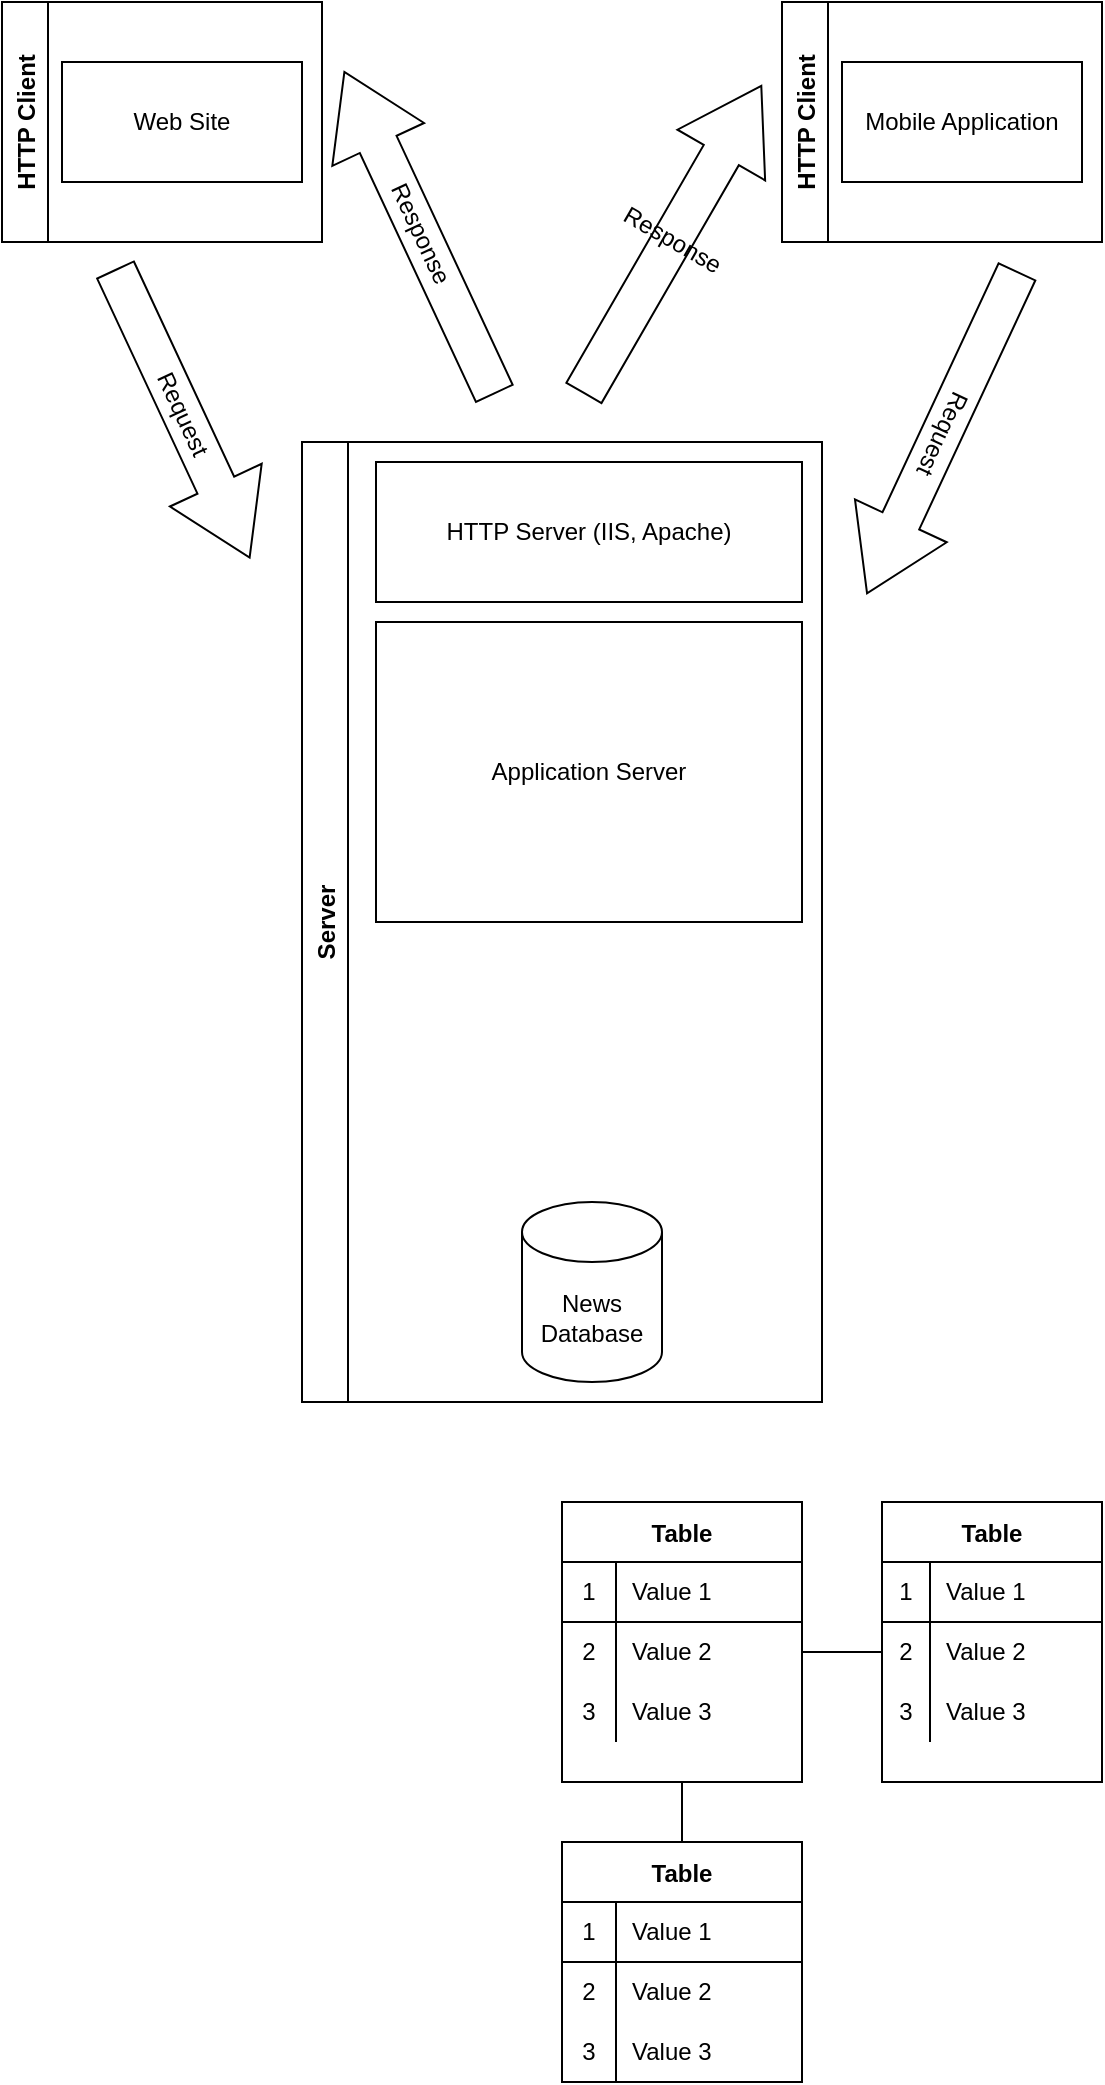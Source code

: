 <mxfile version="15.5.5" type="github">
  <diagram id="dVRzww2kgiZr9KhMUQVP" name="Page-1">
    <mxGraphModel dx="1374" dy="834" grid="1" gridSize="10" guides="1" tooltips="1" connect="1" arrows="1" fold="1" page="1" pageScale="1" pageWidth="850" pageHeight="1100" math="0" shadow="0">
      <root>
        <mxCell id="0" />
        <mxCell id="1" parent="0" />
        <mxCell id="EeEelSQtlgUi82K_hGk0-2" value="Web Site" style="rounded=0;whiteSpace=wrap;html=1;" vertex="1" parent="1">
          <mxGeometry x="160" y="60" width="120" height="60" as="geometry" />
        </mxCell>
        <mxCell id="EeEelSQtlgUi82K_hGk0-7" value="Mobile Application" style="rounded=0;whiteSpace=wrap;html=1;" vertex="1" parent="1">
          <mxGeometry x="550" y="60" width="120" height="60" as="geometry" />
        </mxCell>
        <mxCell id="EeEelSQtlgUi82K_hGk0-9" value="Server" style="swimlane;horizontal=0;" vertex="1" parent="1">
          <mxGeometry x="280" y="250" width="260" height="480" as="geometry">
            <mxRectangle x="280" y="240" width="30" height="60" as="alternateBounds" />
          </mxGeometry>
        </mxCell>
        <mxCell id="EeEelSQtlgUi82K_hGk0-1" value="News Database" style="shape=cylinder3;whiteSpace=wrap;html=1;boundedLbl=1;backgroundOutline=1;size=15;" vertex="1" parent="EeEelSQtlgUi82K_hGk0-9">
          <mxGeometry x="110" y="380" width="70" height="90" as="geometry" />
        </mxCell>
        <mxCell id="EeEelSQtlgUi82K_hGk0-48" value="HTTP Server (IIS, Apache)" style="rounded=0;whiteSpace=wrap;html=1;" vertex="1" parent="EeEelSQtlgUi82K_hGk0-9">
          <mxGeometry x="37" y="10" width="213" height="70" as="geometry" />
        </mxCell>
        <mxCell id="EeEelSQtlgUi82K_hGk0-49" value="Application Server" style="rounded=0;whiteSpace=wrap;html=1;" vertex="1" parent="EeEelSQtlgUi82K_hGk0-9">
          <mxGeometry x="37" y="90" width="213" height="150" as="geometry" />
        </mxCell>
        <mxCell id="EeEelSQtlgUi82K_hGk0-10" value="HTTP Client" style="swimlane;horizontal=0;" vertex="1" parent="1">
          <mxGeometry x="130" y="30" width="160" height="120" as="geometry" />
        </mxCell>
        <mxCell id="EeEelSQtlgUi82K_hGk0-11" value="HTTP Client" style="swimlane;horizontal=0;" vertex="1" parent="1">
          <mxGeometry x="520" y="30" width="160" height="120" as="geometry" />
        </mxCell>
        <mxCell id="EeEelSQtlgUi82K_hGk0-12" value="Request" style="html=1;shadow=0;dashed=0;align=center;verticalAlign=middle;shape=mxgraph.arrows2.arrow;dy=0.6;dx=40;notch=0;rotation=115;" vertex="1" parent="1">
          <mxGeometry x="511.33" y="220" width="177.34" height="50.62" as="geometry" />
        </mxCell>
        <mxCell id="EeEelSQtlgUi82K_hGk0-13" value="Request" style="html=1;shadow=0;dashed=0;align=center;verticalAlign=middle;shape=mxgraph.arrows2.arrow;dy=0.6;dx=40;notch=0;rotation=65;" vertex="1" parent="1">
          <mxGeometry x="140.95" y="210.6" width="158.67" height="50.62" as="geometry" />
        </mxCell>
        <mxCell id="EeEelSQtlgUi82K_hGk0-14" value="Response" style="html=1;shadow=0;dashed=0;align=center;verticalAlign=middle;shape=mxgraph.arrows2.arrow;dy=0.6;dx=40;notch=0;rotation=65;direction=west;" vertex="1" parent="1">
          <mxGeometry x="250.0" y="120" width="177.34" height="50.62" as="geometry" />
        </mxCell>
        <mxCell id="EeEelSQtlgUi82K_hGk0-15" value="Response" style="html=1;shadow=0;dashed=0;align=center;verticalAlign=middle;shape=mxgraph.arrows2.arrow;dy=0.6;dx=40;notch=0;rotation=30;direction=north;" vertex="1" parent="1">
          <mxGeometry x="440.0" y="60" width="50.62" height="177.34" as="geometry" />
        </mxCell>
        <mxCell id="EeEelSQtlgUi82K_hGk0-16" value="Table" style="shape=table;startSize=30;container=1;collapsible=0;childLayout=tableLayout;fixedRows=1;rowLines=0;fontStyle=1;align=center;pointerEvents=1;" vertex="1" parent="1">
          <mxGeometry x="410" y="780" width="120" height="140" as="geometry" />
        </mxCell>
        <mxCell id="EeEelSQtlgUi82K_hGk0-17" value="" style="shape=partialRectangle;html=1;whiteSpace=wrap;collapsible=0;dropTarget=0;pointerEvents=1;fillColor=none;top=0;left=0;bottom=1;right=0;points=[[0,0.5],[1,0.5]];portConstraint=eastwest;" vertex="1" parent="EeEelSQtlgUi82K_hGk0-16">
          <mxGeometry y="30" width="120" height="30" as="geometry" />
        </mxCell>
        <mxCell id="EeEelSQtlgUi82K_hGk0-18" value="1" style="shape=partialRectangle;html=1;whiteSpace=wrap;connectable=0;fillColor=none;top=0;left=0;bottom=0;right=0;overflow=hidden;pointerEvents=1;" vertex="1" parent="EeEelSQtlgUi82K_hGk0-17">
          <mxGeometry width="27" height="30" as="geometry">
            <mxRectangle width="27" height="30" as="alternateBounds" />
          </mxGeometry>
        </mxCell>
        <mxCell id="EeEelSQtlgUi82K_hGk0-19" value="Value 1" style="shape=partialRectangle;html=1;whiteSpace=wrap;connectable=0;fillColor=none;top=0;left=0;bottom=0;right=0;align=left;spacingLeft=6;overflow=hidden;pointerEvents=1;" vertex="1" parent="EeEelSQtlgUi82K_hGk0-17">
          <mxGeometry x="27" width="93" height="30" as="geometry">
            <mxRectangle width="93" height="30" as="alternateBounds" />
          </mxGeometry>
        </mxCell>
        <mxCell id="EeEelSQtlgUi82K_hGk0-20" value="" style="shape=partialRectangle;html=1;whiteSpace=wrap;collapsible=0;dropTarget=0;pointerEvents=1;fillColor=none;top=0;left=0;bottom=0;right=0;points=[[0,0.5],[1,0.5]];portConstraint=eastwest;" vertex="1" parent="EeEelSQtlgUi82K_hGk0-16">
          <mxGeometry y="60" width="120" height="30" as="geometry" />
        </mxCell>
        <mxCell id="EeEelSQtlgUi82K_hGk0-21" value="2" style="shape=partialRectangle;html=1;whiteSpace=wrap;connectable=0;fillColor=none;top=0;left=0;bottom=0;right=0;overflow=hidden;pointerEvents=1;" vertex="1" parent="EeEelSQtlgUi82K_hGk0-20">
          <mxGeometry width="27" height="30" as="geometry">
            <mxRectangle width="27" height="30" as="alternateBounds" />
          </mxGeometry>
        </mxCell>
        <mxCell id="EeEelSQtlgUi82K_hGk0-22" value="Value 2" style="shape=partialRectangle;html=1;whiteSpace=wrap;connectable=0;fillColor=none;top=0;left=0;bottom=0;right=0;align=left;spacingLeft=6;overflow=hidden;pointerEvents=1;" vertex="1" parent="EeEelSQtlgUi82K_hGk0-20">
          <mxGeometry x="27" width="93" height="30" as="geometry">
            <mxRectangle width="93" height="30" as="alternateBounds" />
          </mxGeometry>
        </mxCell>
        <mxCell id="EeEelSQtlgUi82K_hGk0-23" value="" style="shape=partialRectangle;html=1;whiteSpace=wrap;collapsible=0;dropTarget=0;pointerEvents=1;fillColor=none;top=0;left=0;bottom=0;right=0;points=[[0,0.5],[1,0.5]];portConstraint=eastwest;" vertex="1" parent="EeEelSQtlgUi82K_hGk0-16">
          <mxGeometry y="90" width="120" height="30" as="geometry" />
        </mxCell>
        <mxCell id="EeEelSQtlgUi82K_hGk0-24" value="3" style="shape=partialRectangle;html=1;whiteSpace=wrap;connectable=0;fillColor=none;top=0;left=0;bottom=0;right=0;overflow=hidden;pointerEvents=1;" vertex="1" parent="EeEelSQtlgUi82K_hGk0-23">
          <mxGeometry width="27" height="30" as="geometry">
            <mxRectangle width="27" height="30" as="alternateBounds" />
          </mxGeometry>
        </mxCell>
        <mxCell id="EeEelSQtlgUi82K_hGk0-25" value="Value 3" style="shape=partialRectangle;html=1;whiteSpace=wrap;connectable=0;fillColor=none;top=0;left=0;bottom=0;right=0;align=left;spacingLeft=6;overflow=hidden;pointerEvents=1;" vertex="1" parent="EeEelSQtlgUi82K_hGk0-23">
          <mxGeometry x="27" width="93" height="30" as="geometry">
            <mxRectangle width="93" height="30" as="alternateBounds" />
          </mxGeometry>
        </mxCell>
        <mxCell id="EeEelSQtlgUi82K_hGk0-26" value="Table" style="shape=table;startSize=30;container=1;collapsible=0;childLayout=tableLayout;fixedRows=1;rowLines=0;fontStyle=1;align=center;pointerEvents=1;" vertex="1" parent="1">
          <mxGeometry x="570" y="780" width="110" height="140" as="geometry" />
        </mxCell>
        <mxCell id="EeEelSQtlgUi82K_hGk0-27" value="" style="shape=partialRectangle;html=1;whiteSpace=wrap;collapsible=0;dropTarget=0;pointerEvents=1;fillColor=none;top=0;left=0;bottom=1;right=0;points=[[0,0.5],[1,0.5]];portConstraint=eastwest;" vertex="1" parent="EeEelSQtlgUi82K_hGk0-26">
          <mxGeometry y="30" width="110" height="30" as="geometry" />
        </mxCell>
        <mxCell id="EeEelSQtlgUi82K_hGk0-28" value="1" style="shape=partialRectangle;html=1;whiteSpace=wrap;connectable=0;fillColor=none;top=0;left=0;bottom=0;right=0;overflow=hidden;pointerEvents=1;" vertex="1" parent="EeEelSQtlgUi82K_hGk0-27">
          <mxGeometry width="24" height="30" as="geometry">
            <mxRectangle width="24" height="30" as="alternateBounds" />
          </mxGeometry>
        </mxCell>
        <mxCell id="EeEelSQtlgUi82K_hGk0-29" value="Value 1" style="shape=partialRectangle;html=1;whiteSpace=wrap;connectable=0;fillColor=none;top=0;left=0;bottom=0;right=0;align=left;spacingLeft=6;overflow=hidden;pointerEvents=1;" vertex="1" parent="EeEelSQtlgUi82K_hGk0-27">
          <mxGeometry x="24" width="86" height="30" as="geometry">
            <mxRectangle width="86" height="30" as="alternateBounds" />
          </mxGeometry>
        </mxCell>
        <mxCell id="EeEelSQtlgUi82K_hGk0-30" value="" style="shape=partialRectangle;html=1;whiteSpace=wrap;collapsible=0;dropTarget=0;pointerEvents=1;fillColor=none;top=0;left=0;bottom=0;right=0;points=[[0,0.5],[1,0.5]];portConstraint=eastwest;" vertex="1" parent="EeEelSQtlgUi82K_hGk0-26">
          <mxGeometry y="60" width="110" height="30" as="geometry" />
        </mxCell>
        <mxCell id="EeEelSQtlgUi82K_hGk0-31" value="2" style="shape=partialRectangle;html=1;whiteSpace=wrap;connectable=0;fillColor=none;top=0;left=0;bottom=0;right=0;overflow=hidden;pointerEvents=1;" vertex="1" parent="EeEelSQtlgUi82K_hGk0-30">
          <mxGeometry width="24" height="30" as="geometry">
            <mxRectangle width="24" height="30" as="alternateBounds" />
          </mxGeometry>
        </mxCell>
        <mxCell id="EeEelSQtlgUi82K_hGk0-32" value="Value 2" style="shape=partialRectangle;html=1;whiteSpace=wrap;connectable=0;fillColor=none;top=0;left=0;bottom=0;right=0;align=left;spacingLeft=6;overflow=hidden;pointerEvents=1;" vertex="1" parent="EeEelSQtlgUi82K_hGk0-30">
          <mxGeometry x="24" width="86" height="30" as="geometry">
            <mxRectangle width="86" height="30" as="alternateBounds" />
          </mxGeometry>
        </mxCell>
        <mxCell id="EeEelSQtlgUi82K_hGk0-33" value="" style="shape=partialRectangle;html=1;whiteSpace=wrap;collapsible=0;dropTarget=0;pointerEvents=1;fillColor=none;top=0;left=0;bottom=0;right=0;points=[[0,0.5],[1,0.5]];portConstraint=eastwest;" vertex="1" parent="EeEelSQtlgUi82K_hGk0-26">
          <mxGeometry y="90" width="110" height="30" as="geometry" />
        </mxCell>
        <mxCell id="EeEelSQtlgUi82K_hGk0-34" value="3" style="shape=partialRectangle;html=1;whiteSpace=wrap;connectable=0;fillColor=none;top=0;left=0;bottom=0;right=0;overflow=hidden;pointerEvents=1;" vertex="1" parent="EeEelSQtlgUi82K_hGk0-33">
          <mxGeometry width="24" height="30" as="geometry">
            <mxRectangle width="24" height="30" as="alternateBounds" />
          </mxGeometry>
        </mxCell>
        <mxCell id="EeEelSQtlgUi82K_hGk0-35" value="Value 3" style="shape=partialRectangle;html=1;whiteSpace=wrap;connectable=0;fillColor=none;top=0;left=0;bottom=0;right=0;align=left;spacingLeft=6;overflow=hidden;pointerEvents=1;" vertex="1" parent="EeEelSQtlgUi82K_hGk0-33">
          <mxGeometry x="24" width="86" height="30" as="geometry">
            <mxRectangle width="86" height="30" as="alternateBounds" />
          </mxGeometry>
        </mxCell>
        <mxCell id="EeEelSQtlgUi82K_hGk0-36" value="Table" style="shape=table;startSize=30;container=1;collapsible=0;childLayout=tableLayout;fixedRows=1;rowLines=0;fontStyle=1;align=center;pointerEvents=1;" vertex="1" parent="1">
          <mxGeometry x="410" y="950" width="120" height="120" as="geometry" />
        </mxCell>
        <mxCell id="EeEelSQtlgUi82K_hGk0-37" value="" style="shape=partialRectangle;html=1;whiteSpace=wrap;collapsible=0;dropTarget=0;pointerEvents=1;fillColor=none;top=0;left=0;bottom=1;right=0;points=[[0,0.5],[1,0.5]];portConstraint=eastwest;" vertex="1" parent="EeEelSQtlgUi82K_hGk0-36">
          <mxGeometry y="30" width="120" height="30" as="geometry" />
        </mxCell>
        <mxCell id="EeEelSQtlgUi82K_hGk0-38" value="1" style="shape=partialRectangle;html=1;whiteSpace=wrap;connectable=0;fillColor=none;top=0;left=0;bottom=0;right=0;overflow=hidden;pointerEvents=1;" vertex="1" parent="EeEelSQtlgUi82K_hGk0-37">
          <mxGeometry width="27" height="30" as="geometry">
            <mxRectangle width="27" height="30" as="alternateBounds" />
          </mxGeometry>
        </mxCell>
        <mxCell id="EeEelSQtlgUi82K_hGk0-39" value="Value 1" style="shape=partialRectangle;html=1;whiteSpace=wrap;connectable=0;fillColor=none;top=0;left=0;bottom=0;right=0;align=left;spacingLeft=6;overflow=hidden;pointerEvents=1;" vertex="1" parent="EeEelSQtlgUi82K_hGk0-37">
          <mxGeometry x="27" width="93" height="30" as="geometry">
            <mxRectangle width="93" height="30" as="alternateBounds" />
          </mxGeometry>
        </mxCell>
        <mxCell id="EeEelSQtlgUi82K_hGk0-40" value="" style="shape=partialRectangle;html=1;whiteSpace=wrap;collapsible=0;dropTarget=0;pointerEvents=1;fillColor=none;top=0;left=0;bottom=0;right=0;points=[[0,0.5],[1,0.5]];portConstraint=eastwest;" vertex="1" parent="EeEelSQtlgUi82K_hGk0-36">
          <mxGeometry y="60" width="120" height="30" as="geometry" />
        </mxCell>
        <mxCell id="EeEelSQtlgUi82K_hGk0-41" value="2" style="shape=partialRectangle;html=1;whiteSpace=wrap;connectable=0;fillColor=none;top=0;left=0;bottom=0;right=0;overflow=hidden;pointerEvents=1;" vertex="1" parent="EeEelSQtlgUi82K_hGk0-40">
          <mxGeometry width="27" height="30" as="geometry">
            <mxRectangle width="27" height="30" as="alternateBounds" />
          </mxGeometry>
        </mxCell>
        <mxCell id="EeEelSQtlgUi82K_hGk0-42" value="Value 2" style="shape=partialRectangle;html=1;whiteSpace=wrap;connectable=0;fillColor=none;top=0;left=0;bottom=0;right=0;align=left;spacingLeft=6;overflow=hidden;pointerEvents=1;" vertex="1" parent="EeEelSQtlgUi82K_hGk0-40">
          <mxGeometry x="27" width="93" height="30" as="geometry">
            <mxRectangle width="93" height="30" as="alternateBounds" />
          </mxGeometry>
        </mxCell>
        <mxCell id="EeEelSQtlgUi82K_hGk0-43" value="" style="shape=partialRectangle;html=1;whiteSpace=wrap;collapsible=0;dropTarget=0;pointerEvents=1;fillColor=none;top=0;left=0;bottom=0;right=0;points=[[0,0.5],[1,0.5]];portConstraint=eastwest;" vertex="1" parent="EeEelSQtlgUi82K_hGk0-36">
          <mxGeometry y="90" width="120" height="30" as="geometry" />
        </mxCell>
        <mxCell id="EeEelSQtlgUi82K_hGk0-44" value="3" style="shape=partialRectangle;html=1;whiteSpace=wrap;connectable=0;fillColor=none;top=0;left=0;bottom=0;right=0;overflow=hidden;pointerEvents=1;" vertex="1" parent="EeEelSQtlgUi82K_hGk0-43">
          <mxGeometry width="27" height="30" as="geometry">
            <mxRectangle width="27" height="30" as="alternateBounds" />
          </mxGeometry>
        </mxCell>
        <mxCell id="EeEelSQtlgUi82K_hGk0-45" value="Value 3" style="shape=partialRectangle;html=1;whiteSpace=wrap;connectable=0;fillColor=none;top=0;left=0;bottom=0;right=0;align=left;spacingLeft=6;overflow=hidden;pointerEvents=1;" vertex="1" parent="EeEelSQtlgUi82K_hGk0-43">
          <mxGeometry x="27" width="93" height="30" as="geometry">
            <mxRectangle width="93" height="30" as="alternateBounds" />
          </mxGeometry>
        </mxCell>
        <mxCell id="EeEelSQtlgUi82K_hGk0-46" value="" style="endArrow=none;html=1;rounded=0;entryX=0;entryY=0.5;entryDx=0;entryDy=0;exitX=1;exitY=0.5;exitDx=0;exitDy=0;" edge="1" parent="1" source="EeEelSQtlgUi82K_hGk0-20" target="EeEelSQtlgUi82K_hGk0-30">
          <mxGeometry width="50" height="50" relative="1" as="geometry">
            <mxPoint x="400" y="820" as="sourcePoint" />
            <mxPoint x="450" y="770" as="targetPoint" />
          </mxGeometry>
        </mxCell>
        <mxCell id="EeEelSQtlgUi82K_hGk0-47" value="" style="endArrow=none;html=1;rounded=0;entryX=0.5;entryY=1;entryDx=0;entryDy=0;exitX=0.5;exitY=0;exitDx=0;exitDy=0;" edge="1" parent="1" source="EeEelSQtlgUi82K_hGk0-36" target="EeEelSQtlgUi82K_hGk0-16">
          <mxGeometry width="50" height="50" relative="1" as="geometry">
            <mxPoint x="320" y="950" as="sourcePoint" />
            <mxPoint x="370" y="900" as="targetPoint" />
          </mxGeometry>
        </mxCell>
      </root>
    </mxGraphModel>
  </diagram>
</mxfile>
